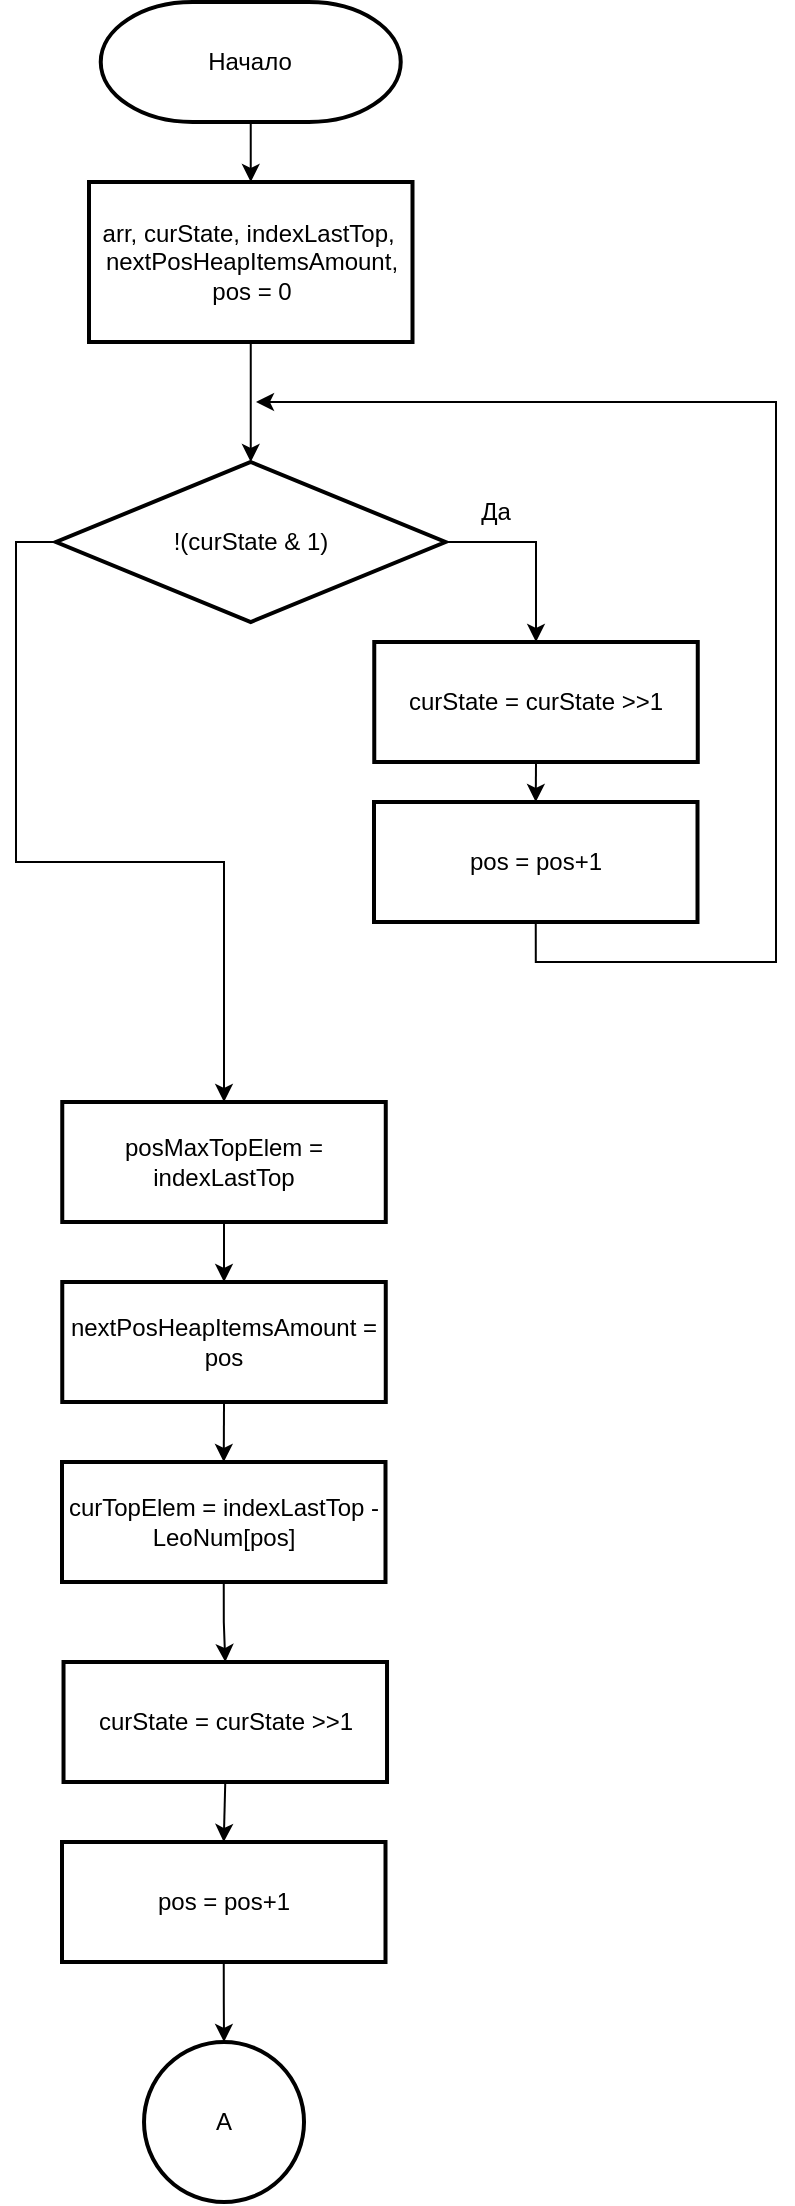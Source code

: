 <mxfile version="20.4.0" type="device"><diagram id="VLUIMH4jbw56lakVS5S6" name="Страница 1"><mxGraphModel dx="1047" dy="709" grid="1" gridSize="10" guides="1" tooltips="1" connect="1" arrows="1" fold="1" page="1" pageScale="1" pageWidth="827" pageHeight="1169" math="0" shadow="0"><root><mxCell id="0"/><mxCell id="1" parent="0"/><mxCell id="qcFQXCa34yHNhDugwj-u-52" style="edgeStyle=orthogonalEdgeStyle;rounded=0;orthogonalLoop=1;jettySize=auto;html=1;exitX=0.5;exitY=1;exitDx=0;exitDy=0;exitPerimeter=0;entryX=0.5;entryY=0;entryDx=0;entryDy=0;" parent="1" source="qcFQXCa34yHNhDugwj-u-1" target="qcFQXCa34yHNhDugwj-u-2" edge="1"><mxGeometry relative="1" as="geometry"/></mxCell><mxCell id="qcFQXCa34yHNhDugwj-u-1" value="Начало" style="strokeWidth=2;html=1;shape=mxgraph.flowchart.terminator;whiteSpace=wrap;" parent="1" vertex="1"><mxGeometry x="352.37" y="20" width="150" height="60" as="geometry"/></mxCell><mxCell id="qcFQXCa34yHNhDugwj-u-43" style="rounded=0;orthogonalLoop=1;jettySize=auto;html=1;exitX=0.5;exitY=1;exitDx=0;exitDy=0;entryX=0.5;entryY=0;entryDx=0;entryDy=0;" parent="1" source="qcFQXCa34yHNhDugwj-u-2" target="qcFQXCa34yHNhDugwj-u-39" edge="1"><mxGeometry relative="1" as="geometry"/></mxCell><mxCell id="qcFQXCa34yHNhDugwj-u-2" value="arr, curState, indexLastTop,&amp;nbsp;&lt;br&gt;nextPosHeapItemsAmount, &lt;br&gt;pos = 0" style="rounded=0;whiteSpace=wrap;html=1;absoluteArcSize=1;arcSize=14;strokeWidth=2;" parent="1" vertex="1"><mxGeometry x="346.5" y="110" width="161.75" height="80" as="geometry"/></mxCell><mxCell id="qcFQXCa34yHNhDugwj-u-41" style="edgeStyle=orthogonalEdgeStyle;rounded=0;orthogonalLoop=1;jettySize=auto;html=1;exitX=0.5;exitY=1;exitDx=0;exitDy=0;entryX=0.5;entryY=0;entryDx=0;entryDy=0;" parent="1" source="qcFQXCa34yHNhDugwj-u-6" target="qcFQXCa34yHNhDugwj-u-7" edge="1"><mxGeometry relative="1" as="geometry"/></mxCell><mxCell id="qcFQXCa34yHNhDugwj-u-6" value="curState = curState &amp;gt;&amp;gt;1" style="rounded=0;whiteSpace=wrap;html=1;absoluteArcSize=1;arcSize=14;strokeWidth=2;" parent="1" vertex="1"><mxGeometry x="489.13" y="340" width="161.75" height="60" as="geometry"/></mxCell><mxCell id="qcFQXCa34yHNhDugwj-u-42" style="edgeStyle=orthogonalEdgeStyle;rounded=0;orthogonalLoop=1;jettySize=auto;html=1;exitX=0.5;exitY=1;exitDx=0;exitDy=0;" parent="1" source="qcFQXCa34yHNhDugwj-u-7" edge="1"><mxGeometry relative="1" as="geometry"><Array as="points"><mxPoint x="570" y="500"/><mxPoint x="690" y="500"/><mxPoint x="690" y="220"/></Array><mxPoint x="430" y="220" as="targetPoint"/></mxGeometry></mxCell><mxCell id="qcFQXCa34yHNhDugwj-u-7" value="pos =&amp;nbsp;pos+1" style="rounded=0;whiteSpace=wrap;html=1;absoluteArcSize=1;arcSize=14;strokeWidth=2;" parent="1" vertex="1"><mxGeometry x="489" y="420" width="161.75" height="60" as="geometry"/></mxCell><mxCell id="qcFQXCa34yHNhDugwj-u-46" style="edgeStyle=orthogonalEdgeStyle;rounded=0;orthogonalLoop=1;jettySize=auto;html=1;exitX=0.5;exitY=1;exitDx=0;exitDy=0;entryX=0.5;entryY=0;entryDx=0;entryDy=0;" parent="1" source="qcFQXCa34yHNhDugwj-u-8" target="qcFQXCa34yHNhDugwj-u-10" edge="1"><mxGeometry relative="1" as="geometry"/></mxCell><mxCell id="qcFQXCa34yHNhDugwj-u-8" value="posMaxTopElem = indexLastTop" style="rounded=0;whiteSpace=wrap;html=1;absoluteArcSize=1;arcSize=14;strokeWidth=2;" parent="1" vertex="1"><mxGeometry x="333.13" y="570" width="161.75" height="60" as="geometry"/></mxCell><mxCell id="qcFQXCa34yHNhDugwj-u-47" style="edgeStyle=orthogonalEdgeStyle;rounded=0;orthogonalLoop=1;jettySize=auto;html=1;exitX=0.5;exitY=1;exitDx=0;exitDy=0;entryX=0.5;entryY=0;entryDx=0;entryDy=0;" parent="1" source="qcFQXCa34yHNhDugwj-u-10" target="qcFQXCa34yHNhDugwj-u-11" edge="1"><mxGeometry relative="1" as="geometry"/></mxCell><mxCell id="qcFQXCa34yHNhDugwj-u-10" value="nextPosHeapItemsAmount = pos" style="rounded=0;whiteSpace=wrap;html=1;absoluteArcSize=1;arcSize=14;strokeWidth=2;" parent="1" vertex="1"><mxGeometry x="333.13" y="660" width="161.75" height="60" as="geometry"/></mxCell><mxCell id="qcFQXCa34yHNhDugwj-u-48" style="edgeStyle=orthogonalEdgeStyle;rounded=0;orthogonalLoop=1;jettySize=auto;html=1;exitX=0.5;exitY=1;exitDx=0;exitDy=0;entryX=0.5;entryY=0;entryDx=0;entryDy=0;" parent="1" source="qcFQXCa34yHNhDugwj-u-11" target="qcFQXCa34yHNhDugwj-u-12" edge="1"><mxGeometry relative="1" as="geometry"/></mxCell><mxCell id="qcFQXCa34yHNhDugwj-u-11" value="curTopElem = indexLastTop - LeoNum[pos]" style="rounded=0;whiteSpace=wrap;html=1;absoluteArcSize=1;arcSize=14;strokeWidth=2;" parent="1" vertex="1"><mxGeometry x="333" y="750" width="161.75" height="60" as="geometry"/></mxCell><mxCell id="qcFQXCa34yHNhDugwj-u-50" style="edgeStyle=orthogonalEdgeStyle;rounded=0;orthogonalLoop=1;jettySize=auto;html=1;exitX=0.5;exitY=1;exitDx=0;exitDy=0;entryX=0.5;entryY=0;entryDx=0;entryDy=0;" parent="1" source="qcFQXCa34yHNhDugwj-u-12" target="qcFQXCa34yHNhDugwj-u-13" edge="1"><mxGeometry relative="1" as="geometry"/></mxCell><mxCell id="qcFQXCa34yHNhDugwj-u-12" value="curState = curState &amp;gt;&amp;gt;1" style="rounded=0;whiteSpace=wrap;html=1;absoluteArcSize=1;arcSize=14;strokeWidth=2;" parent="1" vertex="1"><mxGeometry x="333.76" y="850" width="161.75" height="60" as="geometry"/></mxCell><mxCell id="qcFQXCa34yHNhDugwj-u-51" style="edgeStyle=orthogonalEdgeStyle;rounded=0;orthogonalLoop=1;jettySize=auto;html=1;exitX=0.5;exitY=1;exitDx=0;exitDy=0;entryX=0.5;entryY=0;entryDx=0;entryDy=0;" parent="1" source="qcFQXCa34yHNhDugwj-u-13" target="qcFQXCa34yHNhDugwj-u-14" edge="1"><mxGeometry relative="1" as="geometry"/></mxCell><mxCell id="qcFQXCa34yHNhDugwj-u-13" value="pos =&amp;nbsp;pos+1" style="rounded=0;whiteSpace=wrap;html=1;absoluteArcSize=1;arcSize=14;strokeWidth=2;" parent="1" vertex="1"><mxGeometry x="333" y="940" width="161.75" height="60" as="geometry"/></mxCell><mxCell id="qcFQXCa34yHNhDugwj-u-14" value="А" style="ellipse;whiteSpace=wrap;html=1;aspect=fixed;strokeWidth=2;" parent="1" vertex="1"><mxGeometry x="374.01" y="1040" width="80" height="80" as="geometry"/></mxCell><mxCell id="qcFQXCa34yHNhDugwj-u-40" style="edgeStyle=orthogonalEdgeStyle;rounded=0;orthogonalLoop=1;jettySize=auto;html=1;exitX=1;exitY=0.5;exitDx=0;exitDy=0;entryX=0.5;entryY=0;entryDx=0;entryDy=0;" parent="1" source="qcFQXCa34yHNhDugwj-u-39" target="qcFQXCa34yHNhDugwj-u-6" edge="1"><mxGeometry relative="1" as="geometry"/></mxCell><mxCell id="qcFQXCa34yHNhDugwj-u-44" style="edgeStyle=orthogonalEdgeStyle;rounded=0;orthogonalLoop=1;jettySize=auto;html=1;exitX=0;exitY=0.5;exitDx=0;exitDy=0;entryX=0.5;entryY=0;entryDx=0;entryDy=0;" parent="1" source="qcFQXCa34yHNhDugwj-u-39" target="qcFQXCa34yHNhDugwj-u-8" edge="1"><mxGeometry relative="1" as="geometry"/></mxCell><mxCell id="qcFQXCa34yHNhDugwj-u-39" value="!(curState &amp;amp; 1)" style="rhombus;whiteSpace=wrap;html=1;strokeWidth=2;" parent="1" vertex="1"><mxGeometry x="330" y="250" width="194.75" height="80" as="geometry"/></mxCell><mxCell id="qcFQXCa34yHNhDugwj-u-45" value="Да" style="text;html=1;strokeColor=none;fillColor=none;align=center;verticalAlign=middle;whiteSpace=wrap;rounded=0;" parent="1" vertex="1"><mxGeometry x="520" y="260" width="60" height="30" as="geometry"/></mxCell></root></mxGraphModel></diagram></mxfile>